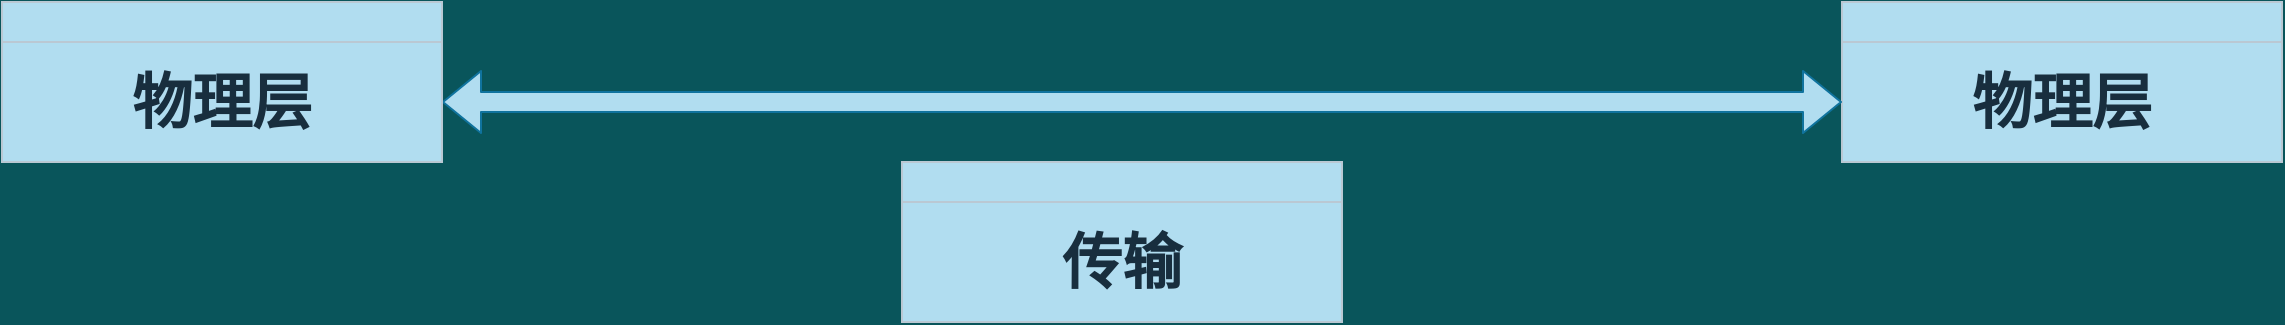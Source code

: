<mxfile version="16.5.1" type="device"><diagram id="prtHgNgQTEPvFCAcTncT" name="Page-1"><mxGraphModel dx="2048" dy="811" grid="1" gridSize="10" guides="1" tooltips="1" connect="1" arrows="1" fold="1" page="1" pageScale="1" pageWidth="827" pageHeight="1169" background="#09555B" math="0" shadow="0"><root><mxCell id="0"/><mxCell id="1" parent="0"/><mxCell id="PqLdtaumwhj75f_2vlnU-34" value="" style="swimlane;html=1;startSize=20;horizontal=1;containerType=tree;glass=0;fillColor=#B1DDF0;strokeColor=#BAC8D3;fontColor=#182E3E;rounded=1;swimlaneFillColor=none;fontSize=14;" parent="1" vertex="1" collapsed="1"><mxGeometry x="350" y="360" width="220" height="20" as="geometry"><mxRectangle x="350" y="360" width="1311" height="890" as="alternateBounds"/></mxGeometry></mxCell><mxCell id="PqLdtaumwhj75f_2vlnU-73" style="edgeStyle=orthogonalEdgeStyle;curved=1;orthogonalLoop=1;jettySize=auto;html=1;exitX=0.5;exitY=1;exitDx=0;exitDy=0;fontSize=13;fontColor=#FFFFFF;strokeColor=#EEEEEE;" parent="PqLdtaumwhj75f_2vlnU-34" source="PqLdtaumwhj75f_2vlnU-38" target="PqLdtaumwhj75f_2vlnU-71" edge="1"><mxGeometry relative="1" as="geometry"/></mxCell><mxCell id="PqLdtaumwhj75f_2vlnU-76" style="edgeStyle=orthogonalEdgeStyle;curved=1;orthogonalLoop=1;jettySize=auto;html=1;exitX=0.5;exitY=1;exitDx=0;exitDy=0;fontSize=13;fontColor=#FFFFFF;strokeColor=#EEEEEE;" parent="PqLdtaumwhj75f_2vlnU-34" source="PqLdtaumwhj75f_2vlnU-38" target="PqLdtaumwhj75f_2vlnU-70" edge="1"><mxGeometry relative="1" as="geometry"/></mxCell><mxCell id="PqLdtaumwhj75f_2vlnU-81" style="edgeStyle=orthogonalEdgeStyle;curved=1;orthogonalLoop=1;jettySize=auto;html=1;exitX=0.5;exitY=1;exitDx=0;exitDy=0;entryX=0.5;entryY=0;entryDx=0;entryDy=0;fontSize=13;fontColor=#FFFFFF;strokeColor=#EEEEEE;" parent="PqLdtaumwhj75f_2vlnU-34" source="PqLdtaumwhj75f_2vlnU-38" target="PqLdtaumwhj75f_2vlnU-80" edge="1"><mxGeometry relative="1" as="geometry"><Array as="points"><mxPoint x="540" y="230"/><mxPoint x="930" y="230"/></Array></mxGeometry></mxCell><UserObject label="相关" placeholders="1" id="PqLdtaumwhj75f_2vlnU-38"><mxCell style="label;rounded=0;glass=0;treeMoving=1;treeFolding=1;align=center;whiteSpace=wrap;html=1;fillColor=#B1DDF0;strokeColor=#BAC8D3;fontColor=#182E3E;spacingLeft=0;" parent="PqLdtaumwhj75f_2vlnU-34" vertex="1"><mxGeometry x="470" y="90" width="140" height="90" as="geometry"/></mxCell></UserObject><mxCell id="PqLdtaumwhj75f_2vlnU-39" value="" style="endArrow=blockThin;endFill=1;fontSize=11;edgeStyle=elbowEdgeStyle;elbow=vertical;rounded=0;strokeColor=#EEEEEE;fontColor=#FFFFFF;labelBackgroundColor=#09555B;curved=1;entryX=0.5;entryY=0;entryDx=0;entryDy=0;" parent="PqLdtaumwhj75f_2vlnU-34" source="PqLdtaumwhj75f_2vlnU-38" target="PqLdtaumwhj75f_2vlnU-72" edge="1"><mxGeometry relative="1" as="geometry"><mxPoint x="180" y="290" as="targetPoint"/></mxGeometry></mxCell><UserObject label="基本概述" placeholders="1" id="PqLdtaumwhj75f_2vlnU-72"><mxCell style="label;rounded=0;glass=0;treeMoving=1;treeFolding=1;align=center;whiteSpace=wrap;html=1;fillColor=#B1DDF0;strokeColor=#BAC8D3;fontColor=#182E3E;spacingLeft=0;" parent="PqLdtaumwhj75f_2vlnU-34" vertex="1"><mxGeometry x="120" y="320" width="140" height="90" as="geometry"/></mxCell></UserObject><mxCell id="PqLdtaumwhj75f_2vlnU-118" style="edgeStyle=orthogonalEdgeStyle;curved=1;orthogonalLoop=1;jettySize=auto;html=1;exitX=0.5;exitY=1;exitDx=0;exitDy=0;fontFamily=Helvetica;fontSize=16;fontColor=#000033;strokeColor=#EEEEEE;entryX=0.5;entryY=0;entryDx=0;entryDy=0;" parent="PqLdtaumwhj75f_2vlnU-34" source="PqLdtaumwhj75f_2vlnU-71" target="PqLdtaumwhj75f_2vlnU-113" edge="1"><mxGeometry relative="1" as="geometry"><mxPoint x="510" y="480" as="targetPoint"/></mxGeometry></mxCell><UserObject label="奈氏准则和香农定理" placeholders="1" id="PqLdtaumwhj75f_2vlnU-71"><mxCell style="label;rounded=0;glass=0;treeMoving=1;treeFolding=1;align=center;whiteSpace=wrap;html=1;fillColor=#B1DDF0;strokeColor=#BAC8D3;fontColor=#182E3E;spacingLeft=0;" parent="PqLdtaumwhj75f_2vlnU-34" vertex="1"><mxGeometry x="410" y="320" width="140" height="90" as="geometry"/></mxCell></UserObject><mxCell id="PqLdtaumwhj75f_2vlnU-126" style="edgeStyle=orthogonalEdgeStyle;curved=1;orthogonalLoop=1;jettySize=auto;html=1;exitX=0.5;exitY=1;exitDx=0;exitDy=0;entryX=0.5;entryY=0;entryDx=0;entryDy=0;fontFamily=Helvetica;fontSize=16;fontColor=#000033;strokeColor=#EEEEEE;" parent="PqLdtaumwhj75f_2vlnU-34" source="PqLdtaumwhj75f_2vlnU-70" target="PqLdtaumwhj75f_2vlnU-122" edge="1"><mxGeometry relative="1" as="geometry"/></mxCell><UserObject label="编码与调制" placeholders="1" id="PqLdtaumwhj75f_2vlnU-70"><mxCell style="label;rounded=0;glass=0;treeMoving=1;treeFolding=1;align=center;whiteSpace=wrap;html=1;fillColor=#B1DDF0;strokeColor=#BAC8D3;fontColor=#182E3E;spacingLeft=0;" parent="PqLdtaumwhj75f_2vlnU-34" vertex="1"><mxGeometry x="620" y="320" width="140" height="90" as="geometry"/></mxCell></UserObject><mxCell id="PqLdtaumwhj75f_2vlnU-129" style="edgeStyle=orthogonalEdgeStyle;curved=1;orthogonalLoop=1;jettySize=auto;html=1;exitX=0.5;exitY=1;exitDx=0;exitDy=0;entryX=0.5;entryY=0;entryDx=0;entryDy=0;fontFamily=Helvetica;fontSize=16;fontColor=#000033;strokeColor=#EEEEEE;" parent="PqLdtaumwhj75f_2vlnU-34" source="PqLdtaumwhj75f_2vlnU-80" target="PqLdtaumwhj75f_2vlnU-127" edge="1"><mxGeometry relative="1" as="geometry"/></mxCell><UserObject label="物理层设备" placeholders="1" id="PqLdtaumwhj75f_2vlnU-80"><mxCell style="label;rounded=0;glass=0;treeMoving=1;treeFolding=1;align=center;whiteSpace=wrap;html=1;fillColor=#B1DDF0;strokeColor=#BAC8D3;fontColor=#182E3E;spacingLeft=0;" parent="PqLdtaumwhj75f_2vlnU-34" vertex="1"><mxGeometry x="860" y="320" width="140" height="90" as="geometry"/></mxCell></UserObject><mxCell id="PqLdtaumwhj75f_2vlnU-101" value="物理层主要任务" style="swimlane;fontStyle=1;childLayout=stackLayout;horizontal=1;startSize=26;fillColor=none;horizontalStack=0;resizeParent=1;resizeParentMax=0;resizeLast=0;collapsible=1;marginBottom=0;rounded=1;labelBorderColor=none;fontSize=13;fontColor=#000033;strokeColor=#BAC8D3;strokeWidth=10;html=0;labelBackgroundColor=#b1ddf0;" parent="PqLdtaumwhj75f_2vlnU-34" vertex="1" collapsed="1"><mxGeometry x="64" y="490" width="126" height="26" as="geometry"><mxRectangle x="64" y="490" width="350" height="160" as="alternateBounds"/></mxGeometry></mxCell><mxCell id="PqLdtaumwhj75f_2vlnU-121" value="主要任务如下：&#10;解决“如何在传输媒体上传输比特流”&#10;确定与传输媒体接口的一些特性（定义标准）" style="text;strokeColor=none;fillColor=none;align=left;verticalAlign=top;spacingLeft=4;spacingRight=4;overflow=hidden;rotatable=0;points=[[0,0.5],[1,0.5]];portConstraint=eastwest;rounded=1;labelBorderColor=none;fontSize=16;fontColor=#99FFFF;html=0;" parent="PqLdtaumwhj75f_2vlnU-101" vertex="1"><mxGeometry y="26" width="350" height="74" as="geometry"/></mxCell><mxCell id="PqLdtaumwhj75f_2vlnU-102" value="机械特性、电气特性、功能特性、规程特性&#10;(详情见笔记)" style="text;strokeColor=none;fillColor=none;align=left;verticalAlign=top;spacingLeft=4;spacingRight=4;overflow=hidden;rotatable=0;points=[[0,0.5],[1,0.5]];portConstraint=eastwest;rounded=1;labelBorderColor=none;fontSize=16;fontColor=#99FFFF;html=0;fontFamily=Helvetica;" parent="PqLdtaumwhj75f_2vlnU-101" vertex="1"><mxGeometry y="100" width="350" height="60" as="geometry"/></mxCell><mxCell id="PqLdtaumwhj75f_2vlnU-113" value="意义及实现" style="swimlane;fontStyle=1;childLayout=stackLayout;horizontal=1;startSize=26;fillColor=none;horizontalStack=0;resizeParent=1;resizeParentMax=0;resizeLast=0;collapsible=1;marginBottom=0;rounded=1;labelBorderColor=none;fontSize=13;fontColor=#000033;strokeColor=#BAC8D3;strokeWidth=10;html=0;labelBackgroundColor=#b1ddf0;" parent="PqLdtaumwhj75f_2vlnU-34" vertex="1" collapsed="1"><mxGeometry x="420" y="530" width="100" height="26" as="geometry"><mxRectangle x="420" y="530" width="410" height="150" as="alternateBounds"/></mxGeometry></mxCell><mxCell id="PqLdtaumwhj75f_2vlnU-114" value="奈氏准则：为了解决“码间串扰”的失真(“内忧”)问题" style="text;strokeColor=none;fillColor=none;align=left;verticalAlign=top;spacingLeft=4;spacingRight=4;overflow=hidden;rotatable=0;points=[[0,0.5],[1,0.5]];portConstraint=eastwest;rounded=1;labelBorderColor=none;fontSize=16;fontColor=#99FFFF;html=0;fontFamily=Helvetica;" parent="PqLdtaumwhj75f_2vlnU-113" vertex="1"><mxGeometry y="26" width="410" height="24" as="geometry"/></mxCell><mxCell id="PqLdtaumwhj75f_2vlnU-119" value="实现：限制了码元传输速率" style="text;strokeColor=none;fillColor=none;align=left;verticalAlign=top;spacingLeft=4;spacingRight=4;overflow=hidden;rotatable=0;points=[[0,0.5],[1,0.5]];portConstraint=eastwest;rounded=1;labelBorderColor=none;fontSize=16;fontColor=#99FFFF;html=0;fontFamily=Helvetica;" parent="PqLdtaumwhj75f_2vlnU-113" vertex="1"><mxGeometry y="50" width="410" height="40" as="geometry"/></mxCell><mxCell id="PqLdtaumwhj75f_2vlnU-120" value="香农定理：为了解决因为噪声产生的误差(“外患”)问题&#10;实现：限制了信息的传输速率" style="text;strokeColor=none;fillColor=none;align=left;verticalAlign=top;spacingLeft=4;spacingRight=4;overflow=hidden;rotatable=0;points=[[0,0.5],[1,0.5]];portConstraint=eastwest;rounded=1;labelBorderColor=none;fontSize=16;fontColor=#99FFFF;html=0;fontFamily=Helvetica;" parent="PqLdtaumwhj75f_2vlnU-113" vertex="1"><mxGeometry y="90" width="410" height="60" as="geometry"/></mxCell><mxCell id="PqLdtaumwhj75f_2vlnU-79" style="edgeStyle=orthogonalEdgeStyle;curved=1;orthogonalLoop=1;jettySize=auto;html=1;exitX=0.25;exitY=1;exitDx=0;exitDy=0;fontSize=13;fontColor=#FFFFFF;strokeColor=#EEEEEE;entryX=0.138;entryY=-0.004;entryDx=0;entryDy=0;entryPerimeter=0;" parent="PqLdtaumwhj75f_2vlnU-34" source="PqLdtaumwhj75f_2vlnU-72" target="PqLdtaumwhj75f_2vlnU-101" edge="1"><mxGeometry relative="1" as="geometry"><mxPoint x="90.043" y="480" as="targetPoint"/></mxGeometry></mxCell><mxCell id="PqLdtaumwhj75f_2vlnU-122" value="基础概念与相关操作" style="swimlane;fontStyle=1;childLayout=stackLayout;horizontal=1;startSize=26;fillColor=none;horizontalStack=0;resizeParent=1;resizeParentMax=0;resizeLast=0;collapsible=1;marginBottom=0;rounded=1;labelBorderColor=none;fontSize=13;fontColor=#000033;strokeColor=#BAC8D3;strokeWidth=10;html=0;labelBackgroundColor=#b1ddf0;" parent="PqLdtaumwhj75f_2vlnU-34" vertex="1" collapsed="1"><mxGeometry x="650" y="490" width="150" height="26" as="geometry"><mxRectangle x="650" y="490" width="420" height="280" as="alternateBounds"/></mxGeometry></mxCell><mxCell id="PqLdtaumwhj75f_2vlnU-123" value="数据：分为数字数据和模拟数据&#10;数字信号由编码等到，模拟信号由调制得到&#10;&#10;编码：不管是数字数据或者模拟数据，当它们被编码为&#10;数字信号的时候，其实都是把一串0101变成高低电平，&#10;只是可能编码方式不同(归零编码、曼切斯特编码等)&#10;&#10;调制：数字数据调制为模拟信号的时候，可以通过调幅、&#10;调相、调频来得到不同的波形，从而对应不同的状态或&#10;进制&#10;            模拟数据调制为模拟信号的时候，可以利用信道&#10;            复用技术，具体我也晓不得&#10;" style="text;strokeColor=none;fillColor=none;align=left;verticalAlign=top;spacingLeft=4;spacingRight=4;overflow=hidden;rotatable=0;points=[[0,0.5],[1,0.5]];portConstraint=eastwest;rounded=1;labelBorderColor=none;fontSize=16;fontColor=#99FFFF;html=0;fontFamily=Helvetica;" parent="PqLdtaumwhj75f_2vlnU-122" vertex="1"><mxGeometry y="26" width="420" height="254" as="geometry"/></mxCell><mxCell id="PqLdtaumwhj75f_2vlnU-127" value="设备及功能" style="swimlane;fontStyle=1;childLayout=stackLayout;horizontal=1;startSize=26;fillColor=none;horizontalStack=0;resizeParent=1;resizeParentMax=0;resizeLast=0;collapsible=1;marginBottom=0;rounded=1;labelBorderColor=none;fontSize=13;fontColor=#000033;strokeColor=#BAC8D3;strokeWidth=10;html=0;labelBackgroundColor=#b1ddf0;" parent="PqLdtaumwhj75f_2vlnU-34" vertex="1" collapsed="1"><mxGeometry x="891" y="450" width="150" height="26" as="geometry"><mxRectangle x="891" y="450" width="420" height="210" as="alternateBounds"/></mxGeometry></mxCell><mxCell id="PqLdtaumwhj75f_2vlnU-128" value="中继器：对信号进行再生和还原&#10;               一台机器对应一台这个&#10;&#10;&#10;集线器：对信号进行再生和还原&#10;               n台机器通过这个交互&#10;&#10;(具体见笔记)" style="text;strokeColor=none;fillColor=none;align=left;verticalAlign=top;spacingLeft=4;spacingRight=4;overflow=hidden;rotatable=0;points=[[0,0.5],[1,0.5]];portConstraint=eastwest;rounded=1;labelBorderColor=none;fontSize=16;fontColor=#99FFFF;html=0;fontFamily=Helvetica;" parent="PqLdtaumwhj75f_2vlnU-127" vertex="1"><mxGeometry y="26" width="420" height="184" as="geometry"/></mxCell><mxCell id="PqLdtaumwhj75f_2vlnU-42" value="&lt;font size=&quot;1&quot;&gt;&lt;b style=&quot;font-size: 30px&quot;&gt;物理层&lt;/b&gt;&lt;/font&gt;" style="rounded=0;whiteSpace=wrap;html=1;fontColor=#182E3E;strokeColor=#BAC8D3;fillColor=#B1DDF0;" parent="1" vertex="1"><mxGeometry x="350" y="380" width="220" height="60" as="geometry"/></mxCell><mxCell id="PqLdtaumwhj75f_2vlnU-68" value="" style="shape=flexArrow;endArrow=classic;startArrow=classic;html=1;fontSize=30;fontColor=#FFFFFF;strokeColor=#10739e;curved=1;exitX=1;exitY=0.5;exitDx=0;exitDy=0;entryX=0;entryY=0.5;entryDx=0;entryDy=0;fillColor=#b1ddf0;" parent="1" target="PqLdtaumwhj75f_2vlnU-42" edge="1"><mxGeometry width="100" height="100" relative="1" as="geometry"><mxPoint x="-350" y="410" as="sourcePoint"/><mxPoint x="-180" y="330" as="targetPoint"/></mxGeometry></mxCell><mxCell id="PqLdtaumwhj75f_2vlnU-130" value="" style="swimlane;html=1;startSize=20;horizontal=1;containerType=tree;glass=0;fillColor=#B1DDF0;strokeColor=#BAC8D3;fontColor=#182E3E;rounded=1;swimlaneFillColor=none;fontSize=14;" parent="1" vertex="1" collapsed="1"><mxGeometry x="-570" y="360" width="220" height="20" as="geometry"><mxRectangle x="-570" y="360" width="1311" height="890" as="alternateBounds"/></mxGeometry></mxCell><mxCell id="PqLdtaumwhj75f_2vlnU-131" style="edgeStyle=orthogonalEdgeStyle;curved=1;orthogonalLoop=1;jettySize=auto;html=1;exitX=0.5;exitY=1;exitDx=0;exitDy=0;fontSize=13;fontColor=#FFFFFF;strokeColor=#EEEEEE;" parent="PqLdtaumwhj75f_2vlnU-130" source="PqLdtaumwhj75f_2vlnU-134" target="PqLdtaumwhj75f_2vlnU-138" edge="1"><mxGeometry relative="1" as="geometry"/></mxCell><mxCell id="PqLdtaumwhj75f_2vlnU-132" style="edgeStyle=orthogonalEdgeStyle;curved=1;orthogonalLoop=1;jettySize=auto;html=1;exitX=0.5;exitY=1;exitDx=0;exitDy=0;fontSize=13;fontColor=#FFFFFF;strokeColor=#EEEEEE;" parent="PqLdtaumwhj75f_2vlnU-130" source="PqLdtaumwhj75f_2vlnU-134" target="PqLdtaumwhj75f_2vlnU-140" edge="1"><mxGeometry relative="1" as="geometry"/></mxCell><mxCell id="PqLdtaumwhj75f_2vlnU-133" style="edgeStyle=orthogonalEdgeStyle;curved=1;orthogonalLoop=1;jettySize=auto;html=1;exitX=0.5;exitY=1;exitDx=0;exitDy=0;entryX=0.5;entryY=0;entryDx=0;entryDy=0;fontSize=13;fontColor=#FFFFFF;strokeColor=#EEEEEE;" parent="PqLdtaumwhj75f_2vlnU-130" source="PqLdtaumwhj75f_2vlnU-134" target="PqLdtaumwhj75f_2vlnU-142" edge="1"><mxGeometry relative="1" as="geometry"><Array as="points"><mxPoint x="540" y="230"/><mxPoint x="930" y="230"/></Array></mxGeometry></mxCell><UserObject label="相关" placeholders="1" id="PqLdtaumwhj75f_2vlnU-134"><mxCell style="label;rounded=0;glass=0;treeMoving=1;treeFolding=1;align=center;whiteSpace=wrap;html=1;fillColor=#B1DDF0;strokeColor=#BAC8D3;fontColor=#182E3E;spacingLeft=0;" parent="PqLdtaumwhj75f_2vlnU-130" vertex="1"><mxGeometry x="470" y="90" width="140" height="90" as="geometry"/></mxCell></UserObject><mxCell id="PqLdtaumwhj75f_2vlnU-135" value="" style="endArrow=blockThin;endFill=1;fontSize=11;edgeStyle=elbowEdgeStyle;elbow=vertical;rounded=0;strokeColor=#EEEEEE;fontColor=#FFFFFF;labelBackgroundColor=#09555B;curved=1;entryX=0.5;entryY=0;entryDx=0;entryDy=0;" parent="PqLdtaumwhj75f_2vlnU-130" source="PqLdtaumwhj75f_2vlnU-134" target="PqLdtaumwhj75f_2vlnU-136" edge="1"><mxGeometry relative="1" as="geometry"><mxPoint x="180" y="290" as="targetPoint"/></mxGeometry></mxCell><UserObject label="基本概述" placeholders="1" id="PqLdtaumwhj75f_2vlnU-136"><mxCell style="label;rounded=0;glass=0;treeMoving=1;treeFolding=1;align=center;whiteSpace=wrap;html=1;fillColor=#B1DDF0;strokeColor=#BAC8D3;fontColor=#182E3E;spacingLeft=0;" parent="PqLdtaumwhj75f_2vlnU-130" vertex="1"><mxGeometry x="120" y="320" width="140" height="90" as="geometry"/></mxCell></UserObject><mxCell id="PqLdtaumwhj75f_2vlnU-137" style="edgeStyle=orthogonalEdgeStyle;curved=1;orthogonalLoop=1;jettySize=auto;html=1;exitX=0.5;exitY=1;exitDx=0;exitDy=0;fontFamily=Helvetica;fontSize=16;fontColor=#000033;strokeColor=#EEEEEE;entryX=0.5;entryY=0;entryDx=0;entryDy=0;" parent="PqLdtaumwhj75f_2vlnU-130" source="PqLdtaumwhj75f_2vlnU-138" target="PqLdtaumwhj75f_2vlnU-146" edge="1"><mxGeometry relative="1" as="geometry"><mxPoint x="510" y="480" as="targetPoint"/></mxGeometry></mxCell><UserObject label="奈氏准则和香农定理" placeholders="1" id="PqLdtaumwhj75f_2vlnU-138"><mxCell style="label;rounded=0;glass=0;treeMoving=1;treeFolding=1;align=center;whiteSpace=wrap;html=1;fillColor=#B1DDF0;strokeColor=#BAC8D3;fontColor=#182E3E;spacingLeft=0;" parent="PqLdtaumwhj75f_2vlnU-130" vertex="1"><mxGeometry x="410" y="320" width="140" height="90" as="geometry"/></mxCell></UserObject><mxCell id="PqLdtaumwhj75f_2vlnU-139" style="edgeStyle=orthogonalEdgeStyle;curved=1;orthogonalLoop=1;jettySize=auto;html=1;exitX=0.5;exitY=1;exitDx=0;exitDy=0;entryX=0.5;entryY=0;entryDx=0;entryDy=0;fontFamily=Helvetica;fontSize=16;fontColor=#000033;strokeColor=#EEEEEE;" parent="PqLdtaumwhj75f_2vlnU-130" source="PqLdtaumwhj75f_2vlnU-140" target="PqLdtaumwhj75f_2vlnU-151" edge="1"><mxGeometry relative="1" as="geometry"/></mxCell><UserObject label="编码与调制" placeholders="1" id="PqLdtaumwhj75f_2vlnU-140"><mxCell style="label;rounded=0;glass=0;treeMoving=1;treeFolding=1;align=center;whiteSpace=wrap;html=1;fillColor=#B1DDF0;strokeColor=#BAC8D3;fontColor=#182E3E;spacingLeft=0;" parent="PqLdtaumwhj75f_2vlnU-130" vertex="1"><mxGeometry x="620" y="320" width="140" height="90" as="geometry"/></mxCell></UserObject><mxCell id="PqLdtaumwhj75f_2vlnU-141" style="edgeStyle=orthogonalEdgeStyle;curved=1;orthogonalLoop=1;jettySize=auto;html=1;exitX=0.5;exitY=1;exitDx=0;exitDy=0;entryX=0.5;entryY=0;entryDx=0;entryDy=0;fontFamily=Helvetica;fontSize=16;fontColor=#000033;strokeColor=#EEEEEE;" parent="PqLdtaumwhj75f_2vlnU-130" source="PqLdtaumwhj75f_2vlnU-142" target="PqLdtaumwhj75f_2vlnU-153" edge="1"><mxGeometry relative="1" as="geometry"/></mxCell><UserObject label="物理层设备" placeholders="1" id="PqLdtaumwhj75f_2vlnU-142"><mxCell style="label;rounded=0;glass=0;treeMoving=1;treeFolding=1;align=center;whiteSpace=wrap;html=1;fillColor=#B1DDF0;strokeColor=#BAC8D3;fontColor=#182E3E;spacingLeft=0;" parent="PqLdtaumwhj75f_2vlnU-130" vertex="1"><mxGeometry x="860" y="320" width="140" height="90" as="geometry"/></mxCell></UserObject><mxCell id="PqLdtaumwhj75f_2vlnU-143" value="物理层主要任务" style="swimlane;fontStyle=1;childLayout=stackLayout;horizontal=1;startSize=26;fillColor=none;horizontalStack=0;resizeParent=1;resizeParentMax=0;resizeLast=0;collapsible=1;marginBottom=0;rounded=1;labelBorderColor=none;fontSize=13;fontColor=#000033;strokeColor=#BAC8D3;strokeWidth=10;html=0;labelBackgroundColor=#b1ddf0;" parent="PqLdtaumwhj75f_2vlnU-130" vertex="1" collapsed="1"><mxGeometry x="64" y="490" width="126" height="26" as="geometry"><mxRectangle x="64" y="490" width="350" height="160" as="alternateBounds"/></mxGeometry></mxCell><mxCell id="PqLdtaumwhj75f_2vlnU-144" value="主要任务如下：&#10;解决“如何在传输媒体上传输比特流”&#10;确定与传输媒体接口的一些特性（定义标准）" style="text;strokeColor=none;fillColor=none;align=left;verticalAlign=top;spacingLeft=4;spacingRight=4;overflow=hidden;rotatable=0;points=[[0,0.5],[1,0.5]];portConstraint=eastwest;rounded=1;labelBorderColor=none;fontSize=16;fontColor=#99FFFF;html=0;" parent="PqLdtaumwhj75f_2vlnU-143" vertex="1"><mxGeometry y="26" width="350" height="74" as="geometry"/></mxCell><mxCell id="PqLdtaumwhj75f_2vlnU-145" value="机械特性、电气特性、功能特性、规程特性&#10;(详情见笔记)" style="text;strokeColor=none;fillColor=none;align=left;verticalAlign=top;spacingLeft=4;spacingRight=4;overflow=hidden;rotatable=0;points=[[0,0.5],[1,0.5]];portConstraint=eastwest;rounded=1;labelBorderColor=none;fontSize=16;fontColor=#99FFFF;html=0;fontFamily=Helvetica;" parent="PqLdtaumwhj75f_2vlnU-143" vertex="1"><mxGeometry y="100" width="350" height="60" as="geometry"/></mxCell><mxCell id="PqLdtaumwhj75f_2vlnU-146" value="意义及实现" style="swimlane;fontStyle=1;childLayout=stackLayout;horizontal=1;startSize=26;fillColor=none;horizontalStack=0;resizeParent=1;resizeParentMax=0;resizeLast=0;collapsible=1;marginBottom=0;rounded=1;labelBorderColor=none;fontSize=13;fontColor=#000033;strokeColor=#BAC8D3;strokeWidth=10;html=0;labelBackgroundColor=#b1ddf0;" parent="PqLdtaumwhj75f_2vlnU-130" vertex="1" collapsed="1"><mxGeometry x="420" y="530" width="100" height="26" as="geometry"><mxRectangle x="420" y="530" width="410" height="150" as="alternateBounds"/></mxGeometry></mxCell><mxCell id="PqLdtaumwhj75f_2vlnU-147" value="奈氏准则：为了解决“码间串扰”的失真(“内忧”)问题" style="text;strokeColor=none;fillColor=none;align=left;verticalAlign=top;spacingLeft=4;spacingRight=4;overflow=hidden;rotatable=0;points=[[0,0.5],[1,0.5]];portConstraint=eastwest;rounded=1;labelBorderColor=none;fontSize=16;fontColor=#99FFFF;html=0;fontFamily=Helvetica;" parent="PqLdtaumwhj75f_2vlnU-146" vertex="1"><mxGeometry y="26" width="410" height="24" as="geometry"/></mxCell><mxCell id="PqLdtaumwhj75f_2vlnU-148" value="实现：限制了码元传输速率" style="text;strokeColor=none;fillColor=none;align=left;verticalAlign=top;spacingLeft=4;spacingRight=4;overflow=hidden;rotatable=0;points=[[0,0.5],[1,0.5]];portConstraint=eastwest;rounded=1;labelBorderColor=none;fontSize=16;fontColor=#99FFFF;html=0;fontFamily=Helvetica;" parent="PqLdtaumwhj75f_2vlnU-146" vertex="1"><mxGeometry y="50" width="410" height="40" as="geometry"/></mxCell><mxCell id="PqLdtaumwhj75f_2vlnU-149" value="香农定理：为了解决因为噪声产生的误差(“外患”)问题&#10;实现：限制了信息的传输速率" style="text;strokeColor=none;fillColor=none;align=left;verticalAlign=top;spacingLeft=4;spacingRight=4;overflow=hidden;rotatable=0;points=[[0,0.5],[1,0.5]];portConstraint=eastwest;rounded=1;labelBorderColor=none;fontSize=16;fontColor=#99FFFF;html=0;fontFamily=Helvetica;" parent="PqLdtaumwhj75f_2vlnU-146" vertex="1"><mxGeometry y="90" width="410" height="60" as="geometry"/></mxCell><mxCell id="PqLdtaumwhj75f_2vlnU-150" style="edgeStyle=orthogonalEdgeStyle;curved=1;orthogonalLoop=1;jettySize=auto;html=1;exitX=0.25;exitY=1;exitDx=0;exitDy=0;fontSize=13;fontColor=#FFFFFF;strokeColor=#EEEEEE;entryX=0.138;entryY=-0.004;entryDx=0;entryDy=0;entryPerimeter=0;" parent="PqLdtaumwhj75f_2vlnU-130" source="PqLdtaumwhj75f_2vlnU-136" target="PqLdtaumwhj75f_2vlnU-143" edge="1"><mxGeometry relative="1" as="geometry"><mxPoint x="90.043" y="480" as="targetPoint"/></mxGeometry></mxCell><mxCell id="PqLdtaumwhj75f_2vlnU-151" value="基础概念与相关操作" style="swimlane;fontStyle=1;childLayout=stackLayout;horizontal=1;startSize=26;fillColor=none;horizontalStack=0;resizeParent=1;resizeParentMax=0;resizeLast=0;collapsible=1;marginBottom=0;rounded=1;labelBorderColor=none;fontSize=13;fontColor=#000033;strokeColor=#BAC8D3;strokeWidth=10;html=0;labelBackgroundColor=#b1ddf0;" parent="PqLdtaumwhj75f_2vlnU-130" vertex="1" collapsed="1"><mxGeometry x="650" y="490" width="150" height="26" as="geometry"><mxRectangle x="650" y="490" width="420" height="280" as="alternateBounds"/></mxGeometry></mxCell><mxCell id="PqLdtaumwhj75f_2vlnU-152" value="数据：分为数字数据和模拟数据&#10;数字信号由编码等到，模拟信号由调制得到&#10;&#10;编码：不管是数字数据或者模拟数据，当它们被编码为&#10;数字信号的时候，其实都是把一串0101变成高低电平，&#10;只是可能编码方式不同(归零编码、曼切斯特编码等)&#10;&#10;调制：数字数据调制为模拟信号的时候，可以通过调幅、&#10;调相、调频来得到不同的波形，从而对应不同的状态或&#10;进制&#10;            模拟数据调制为模拟信号的时候，可以利用信道&#10;            复用技术，具体我也晓不得&#10;" style="text;strokeColor=none;fillColor=none;align=left;verticalAlign=top;spacingLeft=4;spacingRight=4;overflow=hidden;rotatable=0;points=[[0,0.5],[1,0.5]];portConstraint=eastwest;rounded=1;labelBorderColor=none;fontSize=16;fontColor=#99FFFF;html=0;fontFamily=Helvetica;" parent="PqLdtaumwhj75f_2vlnU-151" vertex="1"><mxGeometry y="26" width="420" height="254" as="geometry"/></mxCell><mxCell id="PqLdtaumwhj75f_2vlnU-153" value="设备及功能" style="swimlane;fontStyle=1;childLayout=stackLayout;horizontal=1;startSize=26;fillColor=none;horizontalStack=0;resizeParent=1;resizeParentMax=0;resizeLast=0;collapsible=1;marginBottom=0;rounded=1;labelBorderColor=none;fontSize=13;fontColor=#000033;strokeColor=#BAC8D3;strokeWidth=10;html=0;labelBackgroundColor=#b1ddf0;" parent="PqLdtaumwhj75f_2vlnU-130" vertex="1" collapsed="1"><mxGeometry x="891" y="450" width="150" height="26" as="geometry"><mxRectangle x="891" y="450" width="420" height="210" as="alternateBounds"/></mxGeometry></mxCell><mxCell id="PqLdtaumwhj75f_2vlnU-154" value="中继器：对信号进行再生和还原&#10;               一台机器对应一台这个&#10;&#10;&#10;集线器：对信号进行再生和还原&#10;               n台机器通过这个交互&#10;&#10;(具体见笔记)" style="text;strokeColor=none;fillColor=none;align=left;verticalAlign=top;spacingLeft=4;spacingRight=4;overflow=hidden;rotatable=0;points=[[0,0.5],[1,0.5]];portConstraint=eastwest;rounded=1;labelBorderColor=none;fontSize=16;fontColor=#99FFFF;html=0;fontFamily=Helvetica;" parent="PqLdtaumwhj75f_2vlnU-153" vertex="1"><mxGeometry y="26" width="420" height="184" as="geometry"/></mxCell><mxCell id="PqLdtaumwhj75f_2vlnU-155" value="&lt;font size=&quot;1&quot;&gt;&lt;b style=&quot;font-size: 30px&quot;&gt;物理层&lt;/b&gt;&lt;/font&gt;" style="rounded=0;whiteSpace=wrap;html=1;fontColor=#182E3E;strokeColor=#BAC8D3;fillColor=#B1DDF0;" parent="1" vertex="1"><mxGeometry x="-570" y="380" width="220" height="60" as="geometry"/></mxCell><mxCell id="_s_lX-P6q369SLGWN07l-1" value="" style="swimlane;html=1;startSize=20;horizontal=1;containerType=tree;glass=0;fillColor=#B1DDF0;strokeColor=#BAC8D3;fontColor=#182E3E;rounded=1;swimlaneFillColor=none;fontSize=14;" vertex="1" collapsed="1" parent="1"><mxGeometry x="-120" y="440" width="220" height="20" as="geometry"><mxRectangle x="-120" y="440" width="910" height="566" as="alternateBounds"/></mxGeometry></mxCell><mxCell id="_s_lX-P6q369SLGWN07l-2" style="edgeStyle=orthogonalEdgeStyle;curved=1;orthogonalLoop=1;jettySize=auto;html=1;exitX=0.5;exitY=1;exitDx=0;exitDy=0;fontSize=13;fontColor=#FFFFFF;strokeColor=#EEEEEE;" edge="1" parent="_s_lX-P6q369SLGWN07l-1" source="_s_lX-P6q369SLGWN07l-5" target="_s_lX-P6q369SLGWN07l-9"><mxGeometry relative="1" as="geometry"/></mxCell><UserObject label="相关" placeholders="1" id="_s_lX-P6q369SLGWN07l-5"><mxCell style="label;rounded=0;glass=0;treeMoving=1;treeFolding=1;align=center;whiteSpace=wrap;html=1;fillColor=#B1DDF0;strokeColor=#BAC8D3;fontColor=#182E3E;spacingLeft=0;" vertex="1" parent="_s_lX-P6q369SLGWN07l-1"><mxGeometry x="290" y="20" width="140" height="90" as="geometry"/></mxCell></UserObject><mxCell id="_s_lX-P6q369SLGWN07l-6" value="" style="endArrow=blockThin;endFill=1;fontSize=11;edgeStyle=elbowEdgeStyle;elbow=vertical;rounded=0;strokeColor=#EEEEEE;fontColor=#FFFFFF;labelBackgroundColor=#09555B;curved=1;entryX=0.5;entryY=0;entryDx=0;entryDy=0;" edge="1" parent="_s_lX-P6q369SLGWN07l-1" source="_s_lX-P6q369SLGWN07l-5" target="_s_lX-P6q369SLGWN07l-7"><mxGeometry relative="1" as="geometry"><mxPoint x="66" y="185" as="targetPoint"/></mxGeometry></mxCell><UserObject label="数据交换" placeholders="1" id="_s_lX-P6q369SLGWN07l-7"><mxCell style="label;rounded=0;glass=0;treeMoving=1;treeFolding=1;align=center;whiteSpace=wrap;html=1;fillColor=#B1DDF0;strokeColor=#BAC8D3;fontColor=#182E3E;spacingLeft=0;" vertex="1" parent="_s_lX-P6q369SLGWN07l-1"><mxGeometry x="100" y="155" width="140" height="90" as="geometry"/></mxCell></UserObject><mxCell id="_s_lX-P6q369SLGWN07l-8" style="edgeStyle=orthogonalEdgeStyle;curved=1;orthogonalLoop=1;jettySize=auto;html=1;exitX=0.5;exitY=1;exitDx=0;exitDy=0;fontFamily=Helvetica;fontSize=16;fontColor=#000033;strokeColor=#EEEEEE;entryX=0.5;entryY=0;entryDx=0;entryDy=0;" edge="1" parent="_s_lX-P6q369SLGWN07l-1" source="_s_lX-P6q369SLGWN07l-9" target="_s_lX-P6q369SLGWN07l-17"><mxGeometry relative="1" as="geometry"><mxPoint x="396" y="375" as="targetPoint"/></mxGeometry></mxCell><UserObject label="传输介质" placeholders="1" id="_s_lX-P6q369SLGWN07l-9"><mxCell style="label;rounded=0;glass=0;treeMoving=1;treeFolding=1;align=center;whiteSpace=wrap;html=1;fillColor=#B1DDF0;strokeColor=#BAC8D3;fontColor=#182E3E;spacingLeft=0;" vertex="1" parent="_s_lX-P6q369SLGWN07l-1"><mxGeometry x="430" y="155" width="140" height="90" as="geometry"/></mxCell></UserObject><mxCell id="_s_lX-P6q369SLGWN07l-14" value="数据交换方式" style="swimlane;fontStyle=1;childLayout=stackLayout;horizontal=1;startSize=26;fillColor=none;horizontalStack=0;resizeParent=1;resizeParentMax=0;resizeLast=0;collapsible=1;marginBottom=0;rounded=1;labelBorderColor=none;fontSize=13;fontColor=#000033;strokeColor=#BAC8D3;strokeWidth=10;html=0;labelBackgroundColor=#b1ddf0;" vertex="1" collapsed="1" parent="_s_lX-P6q369SLGWN07l-1"><mxGeometry x="37" y="320" width="126" height="26" as="geometry"><mxRectangle x="37" y="320" width="350" height="160" as="alternateBounds"/></mxGeometry></mxCell><mxCell id="_s_lX-P6q369SLGWN07l-15" value="分为三种：电路交换、报文交换、分组交换&#10;分组交换分为数据报方式、虚电路方式" style="text;strokeColor=none;fillColor=none;align=left;verticalAlign=top;spacingLeft=4;spacingRight=4;overflow=hidden;rotatable=0;points=[[0,0.5],[1,0.5]];portConstraint=eastwest;rounded=1;labelBorderColor=none;fontSize=16;fontColor=#99FFFF;html=0;" vertex="1" parent="_s_lX-P6q369SLGWN07l-14"><mxGeometry y="26" width="350" height="74" as="geometry"/></mxCell><mxCell id="_s_lX-P6q369SLGWN07l-16" value="其中电路交换和分组交换最常用" style="text;strokeColor=none;fillColor=none;align=left;verticalAlign=top;spacingLeft=4;spacingRight=4;overflow=hidden;rotatable=0;points=[[0,0.5],[1,0.5]];portConstraint=eastwest;rounded=1;labelBorderColor=none;fontSize=16;fontColor=#99FFFF;html=0;fontFamily=Helvetica;" vertex="1" parent="_s_lX-P6q369SLGWN07l-14"><mxGeometry y="100" width="350" height="60" as="geometry"/></mxCell><mxCell id="_s_lX-P6q369SLGWN07l-17" value="传输介质和分类" style="swimlane;fontStyle=1;childLayout=stackLayout;horizontal=1;startSize=26;fillColor=none;horizontalStack=0;resizeParent=1;resizeParentMax=0;resizeLast=0;collapsible=1;marginBottom=0;rounded=1;labelBorderColor=none;fontSize=13;fontColor=#000033;strokeColor=#BAC8D3;strokeWidth=10;html=0;labelBackgroundColor=#b1ddf0;" vertex="1" collapsed="1" parent="_s_lX-P6q369SLGWN07l-1"><mxGeometry x="450" y="325" width="120" height="26" as="geometry"><mxRectangle x="450" y="325" width="390" height="130" as="alternateBounds"/></mxGeometry></mxCell><mxCell id="_s_lX-P6q369SLGWN07l-18" value="分为导向性传输介质和非导向性传输介质&#10;导向性传输介质：双绞线、同轴电缆、光纤&#10;非导向性传输介质：无线电波、微波、红外线、激光" style="text;strokeColor=none;fillColor=none;align=left;verticalAlign=top;spacingLeft=4;spacingRight=4;overflow=hidden;rotatable=0;points=[[0,0.5],[1,0.5]];portConstraint=eastwest;rounded=1;labelBorderColor=none;fontSize=16;fontColor=#99FFFF;html=0;fontFamily=Helvetica;" vertex="1" parent="_s_lX-P6q369SLGWN07l-17"><mxGeometry y="26" width="390" height="104" as="geometry"/></mxCell><mxCell id="_s_lX-P6q369SLGWN07l-21" style="edgeStyle=orthogonalEdgeStyle;curved=1;orthogonalLoop=1;jettySize=auto;html=1;exitX=0.25;exitY=1;exitDx=0;exitDy=0;fontSize=13;fontColor=#FFFFFF;strokeColor=#EEEEEE;entryX=0.138;entryY=-0.004;entryDx=0;entryDy=0;entryPerimeter=0;" edge="1" parent="_s_lX-P6q369SLGWN07l-1" source="_s_lX-P6q369SLGWN07l-7" target="_s_lX-P6q369SLGWN07l-14"><mxGeometry relative="1" as="geometry"><mxPoint x="-23.957" y="375" as="targetPoint"/></mxGeometry></mxCell><mxCell id="_s_lX-P6q369SLGWN07l-26" value="&lt;font size=&quot;1&quot;&gt;&lt;b style=&quot;font-size: 30px&quot;&gt;传输&lt;/b&gt;&lt;/font&gt;" style="rounded=0;whiteSpace=wrap;html=1;fontColor=#182E3E;strokeColor=#BAC8D3;fillColor=#B1DDF0;" vertex="1" parent="1"><mxGeometry x="-120" y="460" width="220" height="60" as="geometry"/></mxCell></root></mxGraphModel></diagram></mxfile>